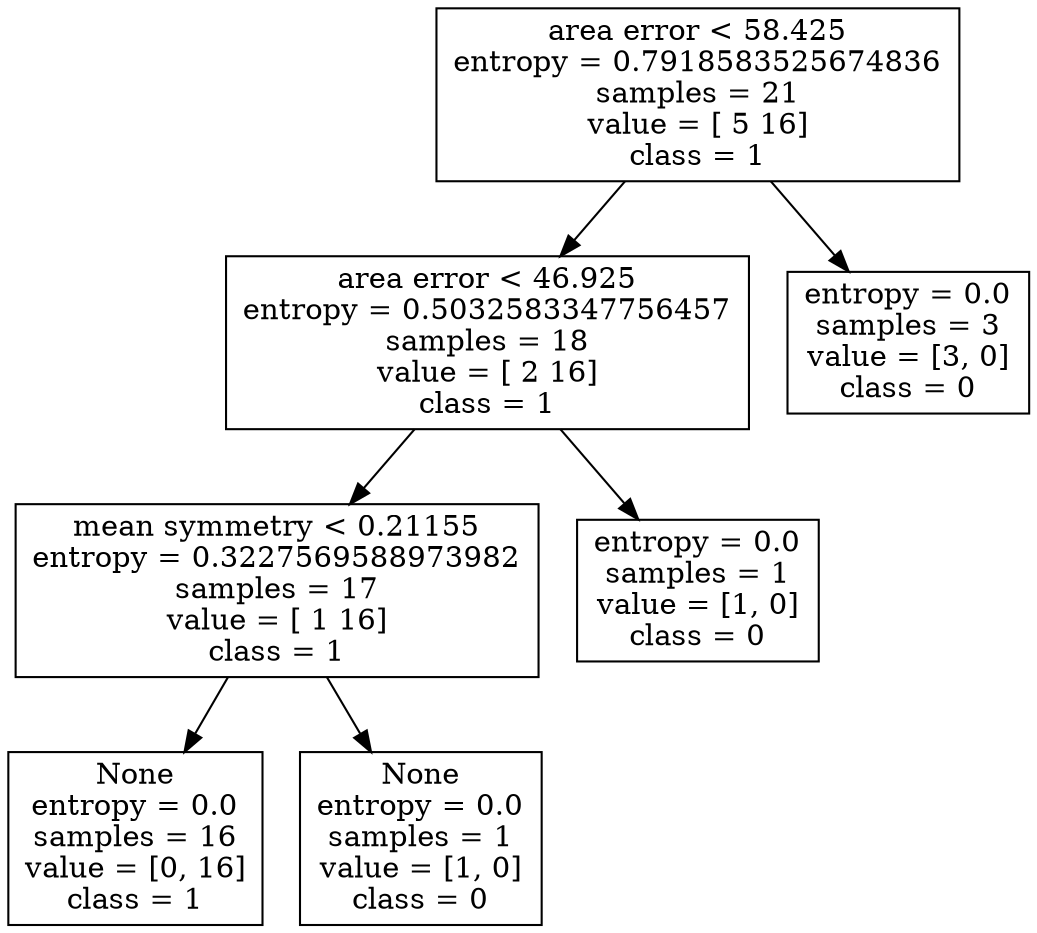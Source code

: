 digraph Tree {
node [shape=box] ;0[label="area error < 58.425\nentropy = 0.7918583525674836\nsamples = 21\nvalue = [ 5 16]\nclass = 1"] ;
1[label="area error < 46.925\nentropy = 0.5032583347756457\nsamples = 18\nvalue = [ 2 16]\nclass = 1"] ;
0 -> 1 ;

2[label="mean symmetry < 0.21155\nentropy = 0.3227569588973982\nsamples = 17\nvalue = [ 1 16]\nclass = 1"] ;
1 -> 2 ;

3[label="None\nentropy = 0.0\nsamples = 16\nvalue = [0, 16]\nclass = 1"] ;
2 -> 3 ;

4[label="None\nentropy = 0.0\nsamples = 1\nvalue = [1, 0]\nclass = 0"] ;
2 -> 4 ;

5[label="entropy = 0.0\nsamples = 1\nvalue = [1, 0]\nclass = 0"] ;
1 -> 5 ;

6[label="entropy = 0.0\nsamples = 3\nvalue = [3, 0]\nclass = 0"] ;
0 -> 6 ;

}
